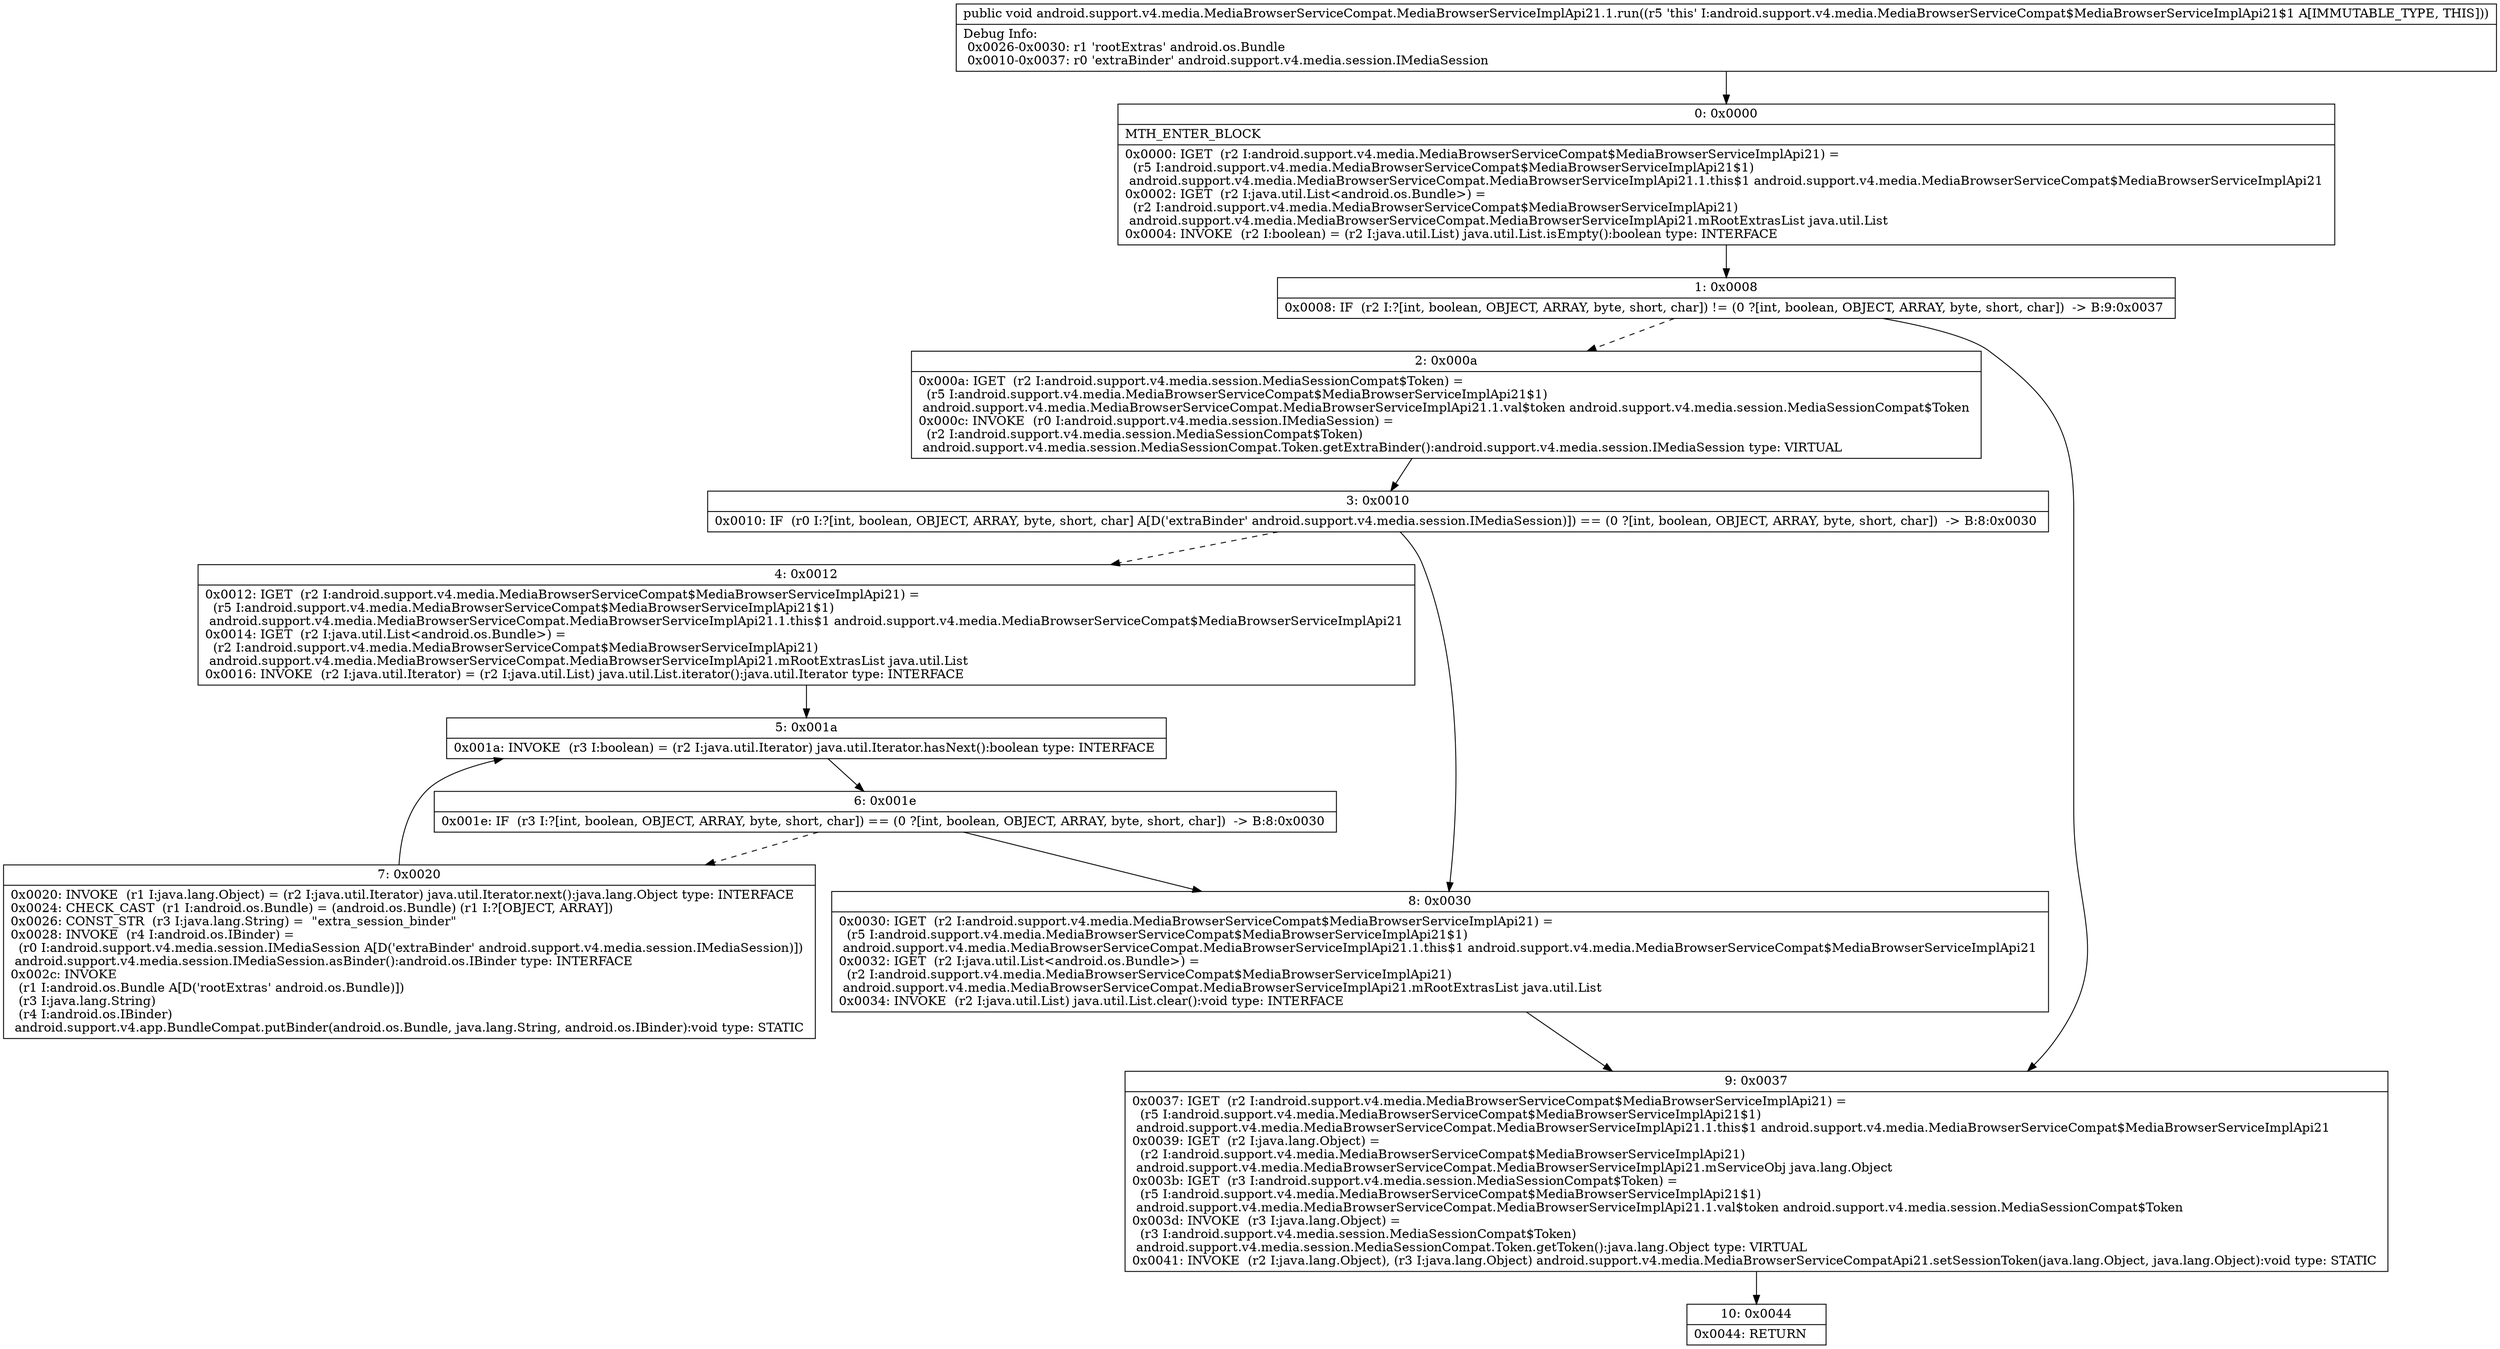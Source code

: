 digraph "CFG forandroid.support.v4.media.MediaBrowserServiceCompat.MediaBrowserServiceImplApi21.1.run()V" {
Node_0 [shape=record,label="{0\:\ 0x0000|MTH_ENTER_BLOCK\l|0x0000: IGET  (r2 I:android.support.v4.media.MediaBrowserServiceCompat$MediaBrowserServiceImplApi21) = \l  (r5 I:android.support.v4.media.MediaBrowserServiceCompat$MediaBrowserServiceImplApi21$1)\l android.support.v4.media.MediaBrowserServiceCompat.MediaBrowserServiceImplApi21.1.this$1 android.support.v4.media.MediaBrowserServiceCompat$MediaBrowserServiceImplApi21 \l0x0002: IGET  (r2 I:java.util.List\<android.os.Bundle\>) = \l  (r2 I:android.support.v4.media.MediaBrowserServiceCompat$MediaBrowserServiceImplApi21)\l android.support.v4.media.MediaBrowserServiceCompat.MediaBrowserServiceImplApi21.mRootExtrasList java.util.List \l0x0004: INVOKE  (r2 I:boolean) = (r2 I:java.util.List) java.util.List.isEmpty():boolean type: INTERFACE \l}"];
Node_1 [shape=record,label="{1\:\ 0x0008|0x0008: IF  (r2 I:?[int, boolean, OBJECT, ARRAY, byte, short, char]) != (0 ?[int, boolean, OBJECT, ARRAY, byte, short, char])  \-\> B:9:0x0037 \l}"];
Node_2 [shape=record,label="{2\:\ 0x000a|0x000a: IGET  (r2 I:android.support.v4.media.session.MediaSessionCompat$Token) = \l  (r5 I:android.support.v4.media.MediaBrowserServiceCompat$MediaBrowserServiceImplApi21$1)\l android.support.v4.media.MediaBrowserServiceCompat.MediaBrowserServiceImplApi21.1.val$token android.support.v4.media.session.MediaSessionCompat$Token \l0x000c: INVOKE  (r0 I:android.support.v4.media.session.IMediaSession) = \l  (r2 I:android.support.v4.media.session.MediaSessionCompat$Token)\l android.support.v4.media.session.MediaSessionCompat.Token.getExtraBinder():android.support.v4.media.session.IMediaSession type: VIRTUAL \l}"];
Node_3 [shape=record,label="{3\:\ 0x0010|0x0010: IF  (r0 I:?[int, boolean, OBJECT, ARRAY, byte, short, char] A[D('extraBinder' android.support.v4.media.session.IMediaSession)]) == (0 ?[int, boolean, OBJECT, ARRAY, byte, short, char])  \-\> B:8:0x0030 \l}"];
Node_4 [shape=record,label="{4\:\ 0x0012|0x0012: IGET  (r2 I:android.support.v4.media.MediaBrowserServiceCompat$MediaBrowserServiceImplApi21) = \l  (r5 I:android.support.v4.media.MediaBrowserServiceCompat$MediaBrowserServiceImplApi21$1)\l android.support.v4.media.MediaBrowserServiceCompat.MediaBrowserServiceImplApi21.1.this$1 android.support.v4.media.MediaBrowserServiceCompat$MediaBrowserServiceImplApi21 \l0x0014: IGET  (r2 I:java.util.List\<android.os.Bundle\>) = \l  (r2 I:android.support.v4.media.MediaBrowserServiceCompat$MediaBrowserServiceImplApi21)\l android.support.v4.media.MediaBrowserServiceCompat.MediaBrowserServiceImplApi21.mRootExtrasList java.util.List \l0x0016: INVOKE  (r2 I:java.util.Iterator) = (r2 I:java.util.List) java.util.List.iterator():java.util.Iterator type: INTERFACE \l}"];
Node_5 [shape=record,label="{5\:\ 0x001a|0x001a: INVOKE  (r3 I:boolean) = (r2 I:java.util.Iterator) java.util.Iterator.hasNext():boolean type: INTERFACE \l}"];
Node_6 [shape=record,label="{6\:\ 0x001e|0x001e: IF  (r3 I:?[int, boolean, OBJECT, ARRAY, byte, short, char]) == (0 ?[int, boolean, OBJECT, ARRAY, byte, short, char])  \-\> B:8:0x0030 \l}"];
Node_7 [shape=record,label="{7\:\ 0x0020|0x0020: INVOKE  (r1 I:java.lang.Object) = (r2 I:java.util.Iterator) java.util.Iterator.next():java.lang.Object type: INTERFACE \l0x0024: CHECK_CAST  (r1 I:android.os.Bundle) = (android.os.Bundle) (r1 I:?[OBJECT, ARRAY]) \l0x0026: CONST_STR  (r3 I:java.lang.String) =  \"extra_session_binder\" \l0x0028: INVOKE  (r4 I:android.os.IBinder) = \l  (r0 I:android.support.v4.media.session.IMediaSession A[D('extraBinder' android.support.v4.media.session.IMediaSession)])\l android.support.v4.media.session.IMediaSession.asBinder():android.os.IBinder type: INTERFACE \l0x002c: INVOKE  \l  (r1 I:android.os.Bundle A[D('rootExtras' android.os.Bundle)])\l  (r3 I:java.lang.String)\l  (r4 I:android.os.IBinder)\l android.support.v4.app.BundleCompat.putBinder(android.os.Bundle, java.lang.String, android.os.IBinder):void type: STATIC \l}"];
Node_8 [shape=record,label="{8\:\ 0x0030|0x0030: IGET  (r2 I:android.support.v4.media.MediaBrowserServiceCompat$MediaBrowserServiceImplApi21) = \l  (r5 I:android.support.v4.media.MediaBrowserServiceCompat$MediaBrowserServiceImplApi21$1)\l android.support.v4.media.MediaBrowserServiceCompat.MediaBrowserServiceImplApi21.1.this$1 android.support.v4.media.MediaBrowserServiceCompat$MediaBrowserServiceImplApi21 \l0x0032: IGET  (r2 I:java.util.List\<android.os.Bundle\>) = \l  (r2 I:android.support.v4.media.MediaBrowserServiceCompat$MediaBrowserServiceImplApi21)\l android.support.v4.media.MediaBrowserServiceCompat.MediaBrowserServiceImplApi21.mRootExtrasList java.util.List \l0x0034: INVOKE  (r2 I:java.util.List) java.util.List.clear():void type: INTERFACE \l}"];
Node_9 [shape=record,label="{9\:\ 0x0037|0x0037: IGET  (r2 I:android.support.v4.media.MediaBrowserServiceCompat$MediaBrowserServiceImplApi21) = \l  (r5 I:android.support.v4.media.MediaBrowserServiceCompat$MediaBrowserServiceImplApi21$1)\l android.support.v4.media.MediaBrowserServiceCompat.MediaBrowserServiceImplApi21.1.this$1 android.support.v4.media.MediaBrowserServiceCompat$MediaBrowserServiceImplApi21 \l0x0039: IGET  (r2 I:java.lang.Object) = \l  (r2 I:android.support.v4.media.MediaBrowserServiceCompat$MediaBrowserServiceImplApi21)\l android.support.v4.media.MediaBrowserServiceCompat.MediaBrowserServiceImplApi21.mServiceObj java.lang.Object \l0x003b: IGET  (r3 I:android.support.v4.media.session.MediaSessionCompat$Token) = \l  (r5 I:android.support.v4.media.MediaBrowserServiceCompat$MediaBrowserServiceImplApi21$1)\l android.support.v4.media.MediaBrowserServiceCompat.MediaBrowserServiceImplApi21.1.val$token android.support.v4.media.session.MediaSessionCompat$Token \l0x003d: INVOKE  (r3 I:java.lang.Object) = \l  (r3 I:android.support.v4.media.session.MediaSessionCompat$Token)\l android.support.v4.media.session.MediaSessionCompat.Token.getToken():java.lang.Object type: VIRTUAL \l0x0041: INVOKE  (r2 I:java.lang.Object), (r3 I:java.lang.Object) android.support.v4.media.MediaBrowserServiceCompatApi21.setSessionToken(java.lang.Object, java.lang.Object):void type: STATIC \l}"];
Node_10 [shape=record,label="{10\:\ 0x0044|0x0044: RETURN   \l}"];
MethodNode[shape=record,label="{public void android.support.v4.media.MediaBrowserServiceCompat.MediaBrowserServiceImplApi21.1.run((r5 'this' I:android.support.v4.media.MediaBrowserServiceCompat$MediaBrowserServiceImplApi21$1 A[IMMUTABLE_TYPE, THIS]))  | Debug Info:\l  0x0026\-0x0030: r1 'rootExtras' android.os.Bundle\l  0x0010\-0x0037: r0 'extraBinder' android.support.v4.media.session.IMediaSession\l}"];
MethodNode -> Node_0;
Node_0 -> Node_1;
Node_1 -> Node_2[style=dashed];
Node_1 -> Node_9;
Node_2 -> Node_3;
Node_3 -> Node_4[style=dashed];
Node_3 -> Node_8;
Node_4 -> Node_5;
Node_5 -> Node_6;
Node_6 -> Node_7[style=dashed];
Node_6 -> Node_8;
Node_7 -> Node_5;
Node_8 -> Node_9;
Node_9 -> Node_10;
}

